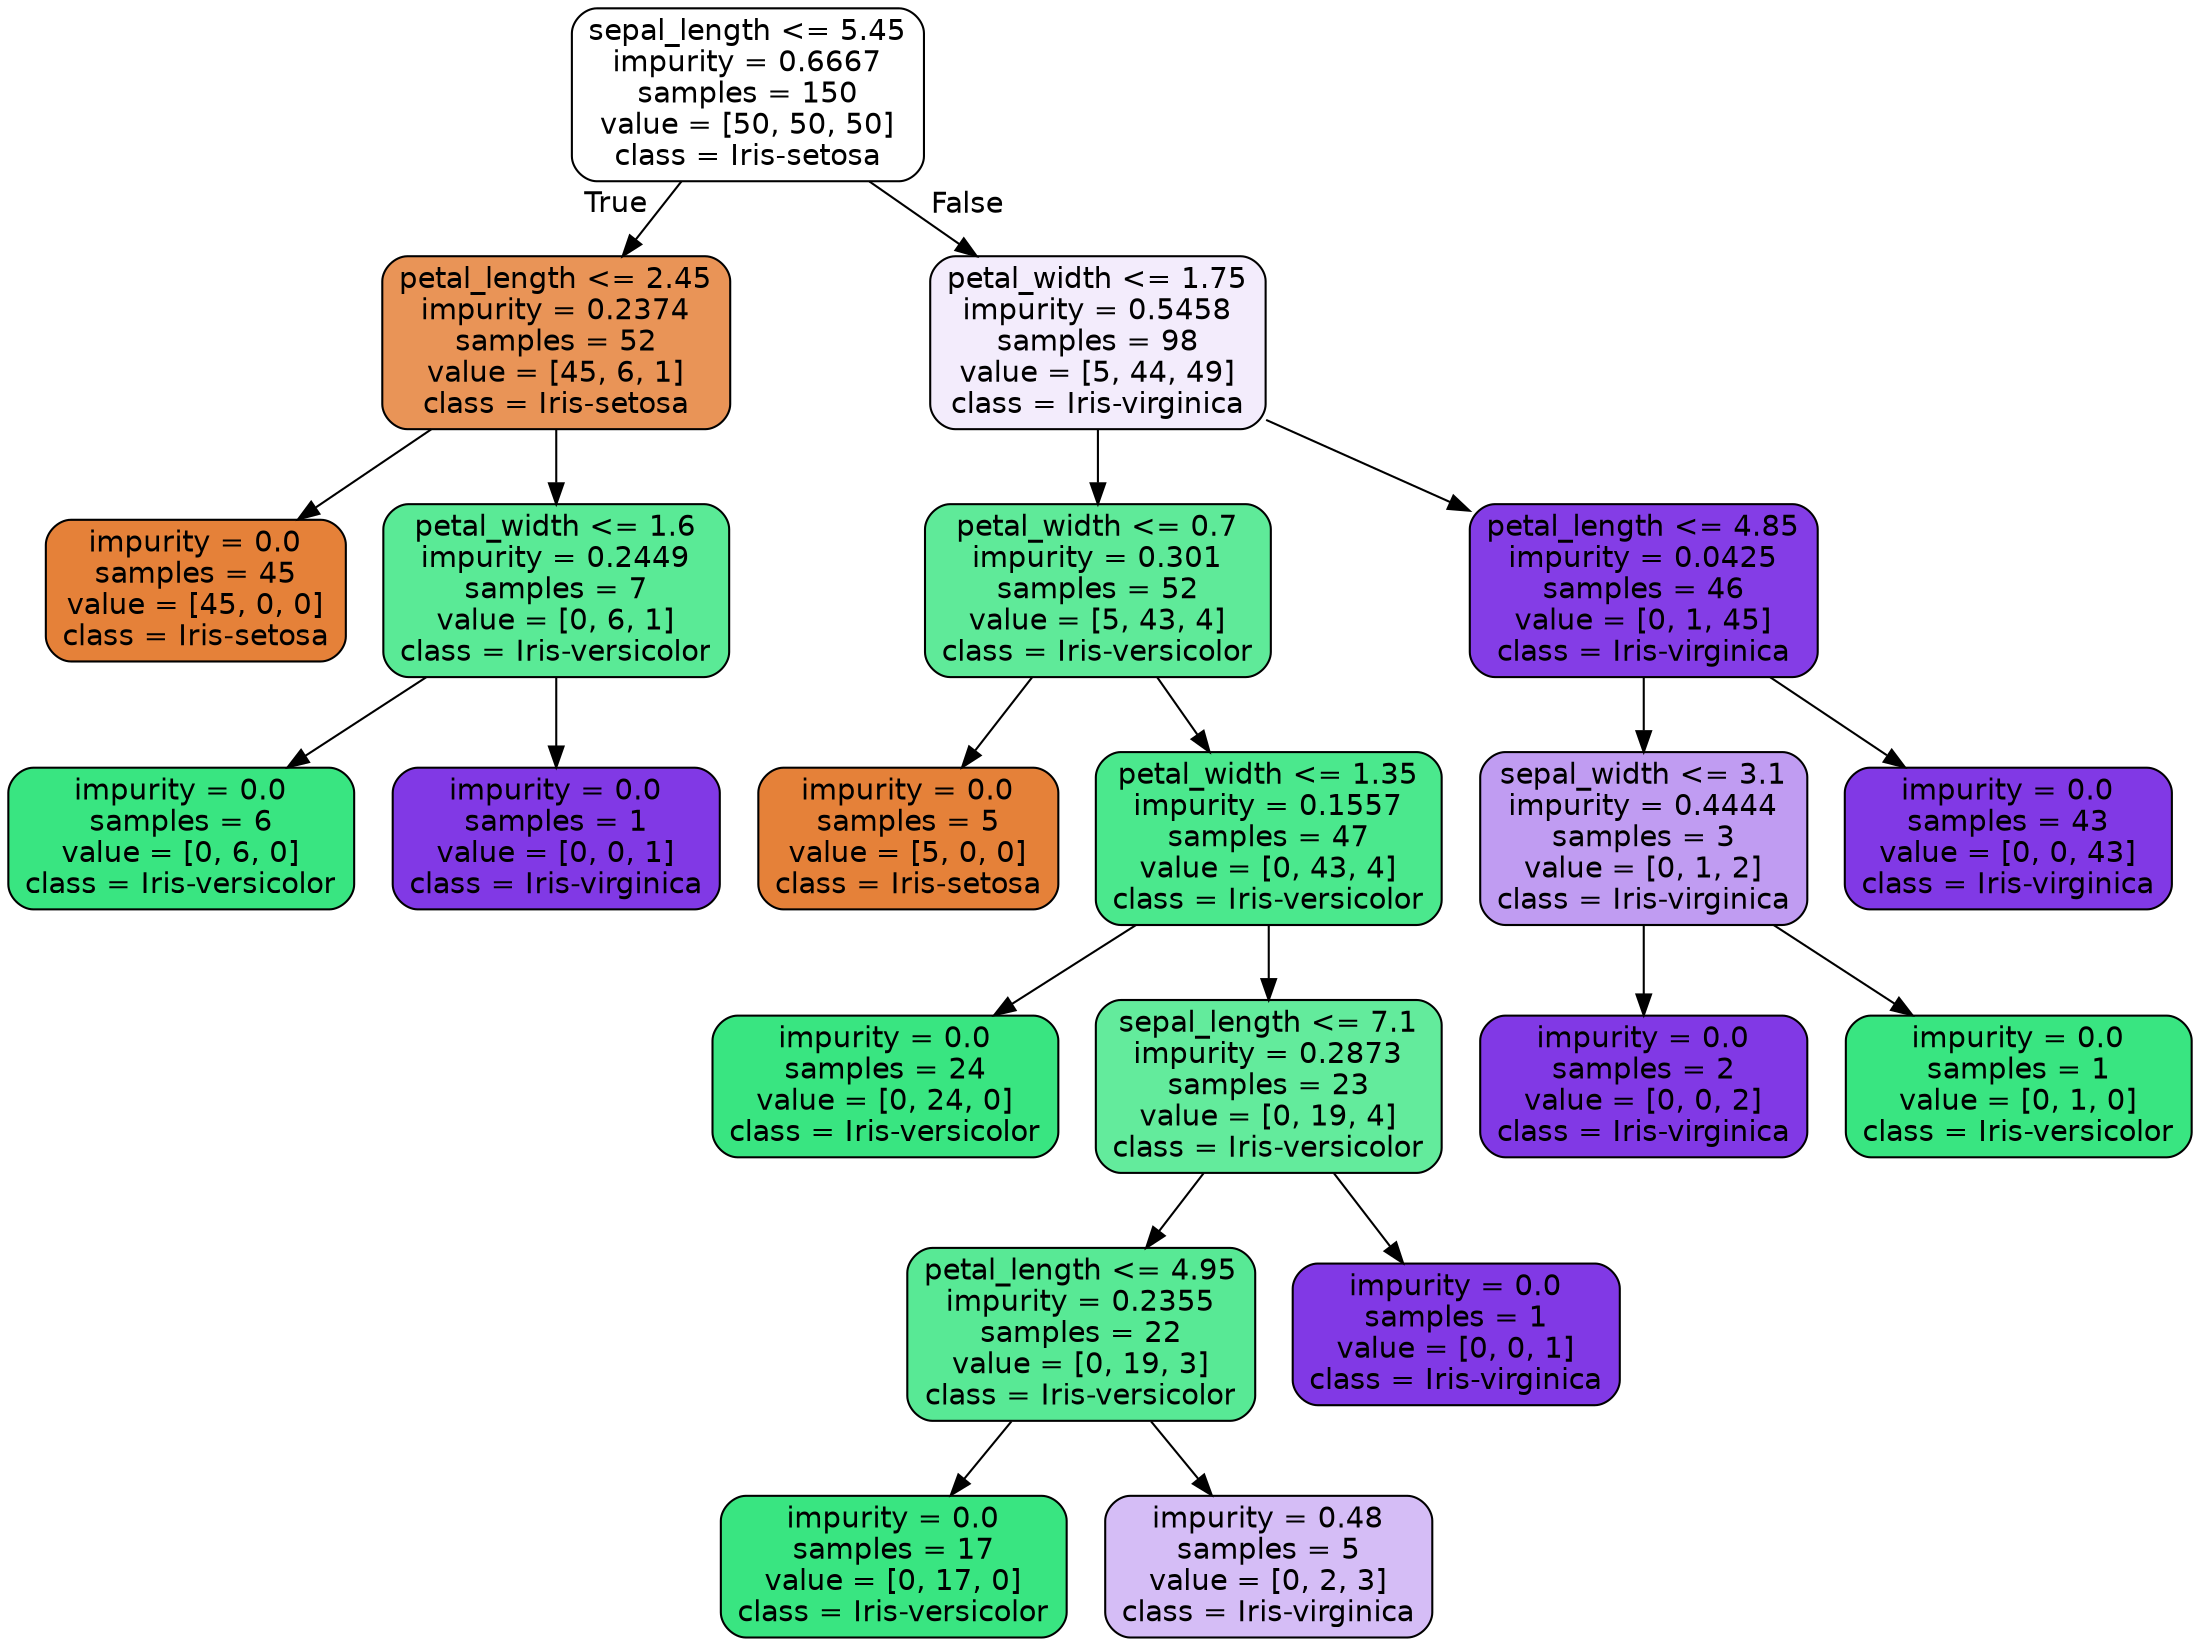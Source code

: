 digraph Tree {
node [shape=box, style="filled, rounded", color="black", fontname=helvetica] ;
edge [fontname=helvetica] ;
0 [label="sepal_length <= 5.45\nimpurity = 0.6667\nsamples = 150\nvalue = [50, 50, 50]\nclass = Iris-setosa", fillcolor="#e5813900"] ;
1 [label="petal_length <= 2.45\nimpurity = 0.2374\nsamples = 52\nvalue = [45, 6, 1]\nclass = Iris-setosa", fillcolor="#e58139d8"] ;
0 -> 1 [labeldistance=2.5, labelangle=45, headlabel="True"] ;
2 [label="impurity = 0.0\nsamples = 45\nvalue = [45, 0, 0]\nclass = Iris-setosa", fillcolor="#e58139ff"] ;
1 -> 2 ;
3 [label="petal_width <= 1.6\nimpurity = 0.2449\nsamples = 7\nvalue = [0, 6, 1]\nclass = Iris-versicolor", fillcolor="#39e581d4"] ;
1 -> 3 ;
4 [label="impurity = 0.0\nsamples = 6\nvalue = [0, 6, 0]\nclass = Iris-versicolor", fillcolor="#39e581ff"] ;
3 -> 4 ;
5 [label="impurity = 0.0\nsamples = 1\nvalue = [0, 0, 1]\nclass = Iris-virginica", fillcolor="#8139e5ff"] ;
3 -> 5 ;
6 [label="petal_width <= 1.75\nimpurity = 0.5458\nsamples = 98\nvalue = [5, 44, 49]\nclass = Iris-virginica", fillcolor="#8139e518"] ;
0 -> 6 [labeldistance=2.5, labelangle=-45, headlabel="False"] ;
7 [label="petal_width <= 0.7\nimpurity = 0.301\nsamples = 52\nvalue = [5, 43, 4]\nclass = Iris-versicolor", fillcolor="#39e581ce"] ;
6 -> 7 ;
8 [label="impurity = 0.0\nsamples = 5\nvalue = [5, 0, 0]\nclass = Iris-setosa", fillcolor="#e58139ff"] ;
7 -> 8 ;
9 [label="petal_width <= 1.35\nimpurity = 0.1557\nsamples = 47\nvalue = [0, 43, 4]\nclass = Iris-versicolor", fillcolor="#39e581e7"] ;
7 -> 9 ;
10 [label="impurity = 0.0\nsamples = 24\nvalue = [0, 24, 0]\nclass = Iris-versicolor", fillcolor="#39e581ff"] ;
9 -> 10 ;
11 [label="sepal_length <= 7.1\nimpurity = 0.2873\nsamples = 23\nvalue = [0, 19, 4]\nclass = Iris-versicolor", fillcolor="#39e581c9"] ;
9 -> 11 ;
12 [label="petal_length <= 4.95\nimpurity = 0.2355\nsamples = 22\nvalue = [0, 19, 3]\nclass = Iris-versicolor", fillcolor="#39e581d7"] ;
11 -> 12 ;
13 [label="impurity = 0.0\nsamples = 17\nvalue = [0, 17, 0]\nclass = Iris-versicolor", fillcolor="#39e581ff"] ;
12 -> 13 ;
14 [label="impurity = 0.48\nsamples = 5\nvalue = [0, 2, 3]\nclass = Iris-virginica", fillcolor="#8139e555"] ;
12 -> 14 ;
15 [label="impurity = 0.0\nsamples = 1\nvalue = [0, 0, 1]\nclass = Iris-virginica", fillcolor="#8139e5ff"] ;
11 -> 15 ;
16 [label="petal_length <= 4.85\nimpurity = 0.0425\nsamples = 46\nvalue = [0, 1, 45]\nclass = Iris-virginica", fillcolor="#8139e5f9"] ;
6 -> 16 ;
17 [label="sepal_width <= 3.1\nimpurity = 0.4444\nsamples = 3\nvalue = [0, 1, 2]\nclass = Iris-virginica", fillcolor="#8139e57f"] ;
16 -> 17 ;
18 [label="impurity = 0.0\nsamples = 2\nvalue = [0, 0, 2]\nclass = Iris-virginica", fillcolor="#8139e5ff"] ;
17 -> 18 ;
19 [label="impurity = 0.0\nsamples = 1\nvalue = [0, 1, 0]\nclass = Iris-versicolor", fillcolor="#39e581ff"] ;
17 -> 19 ;
20 [label="impurity = 0.0\nsamples = 43\nvalue = [0, 0, 43]\nclass = Iris-virginica", fillcolor="#8139e5ff"] ;
16 -> 20 ;
}